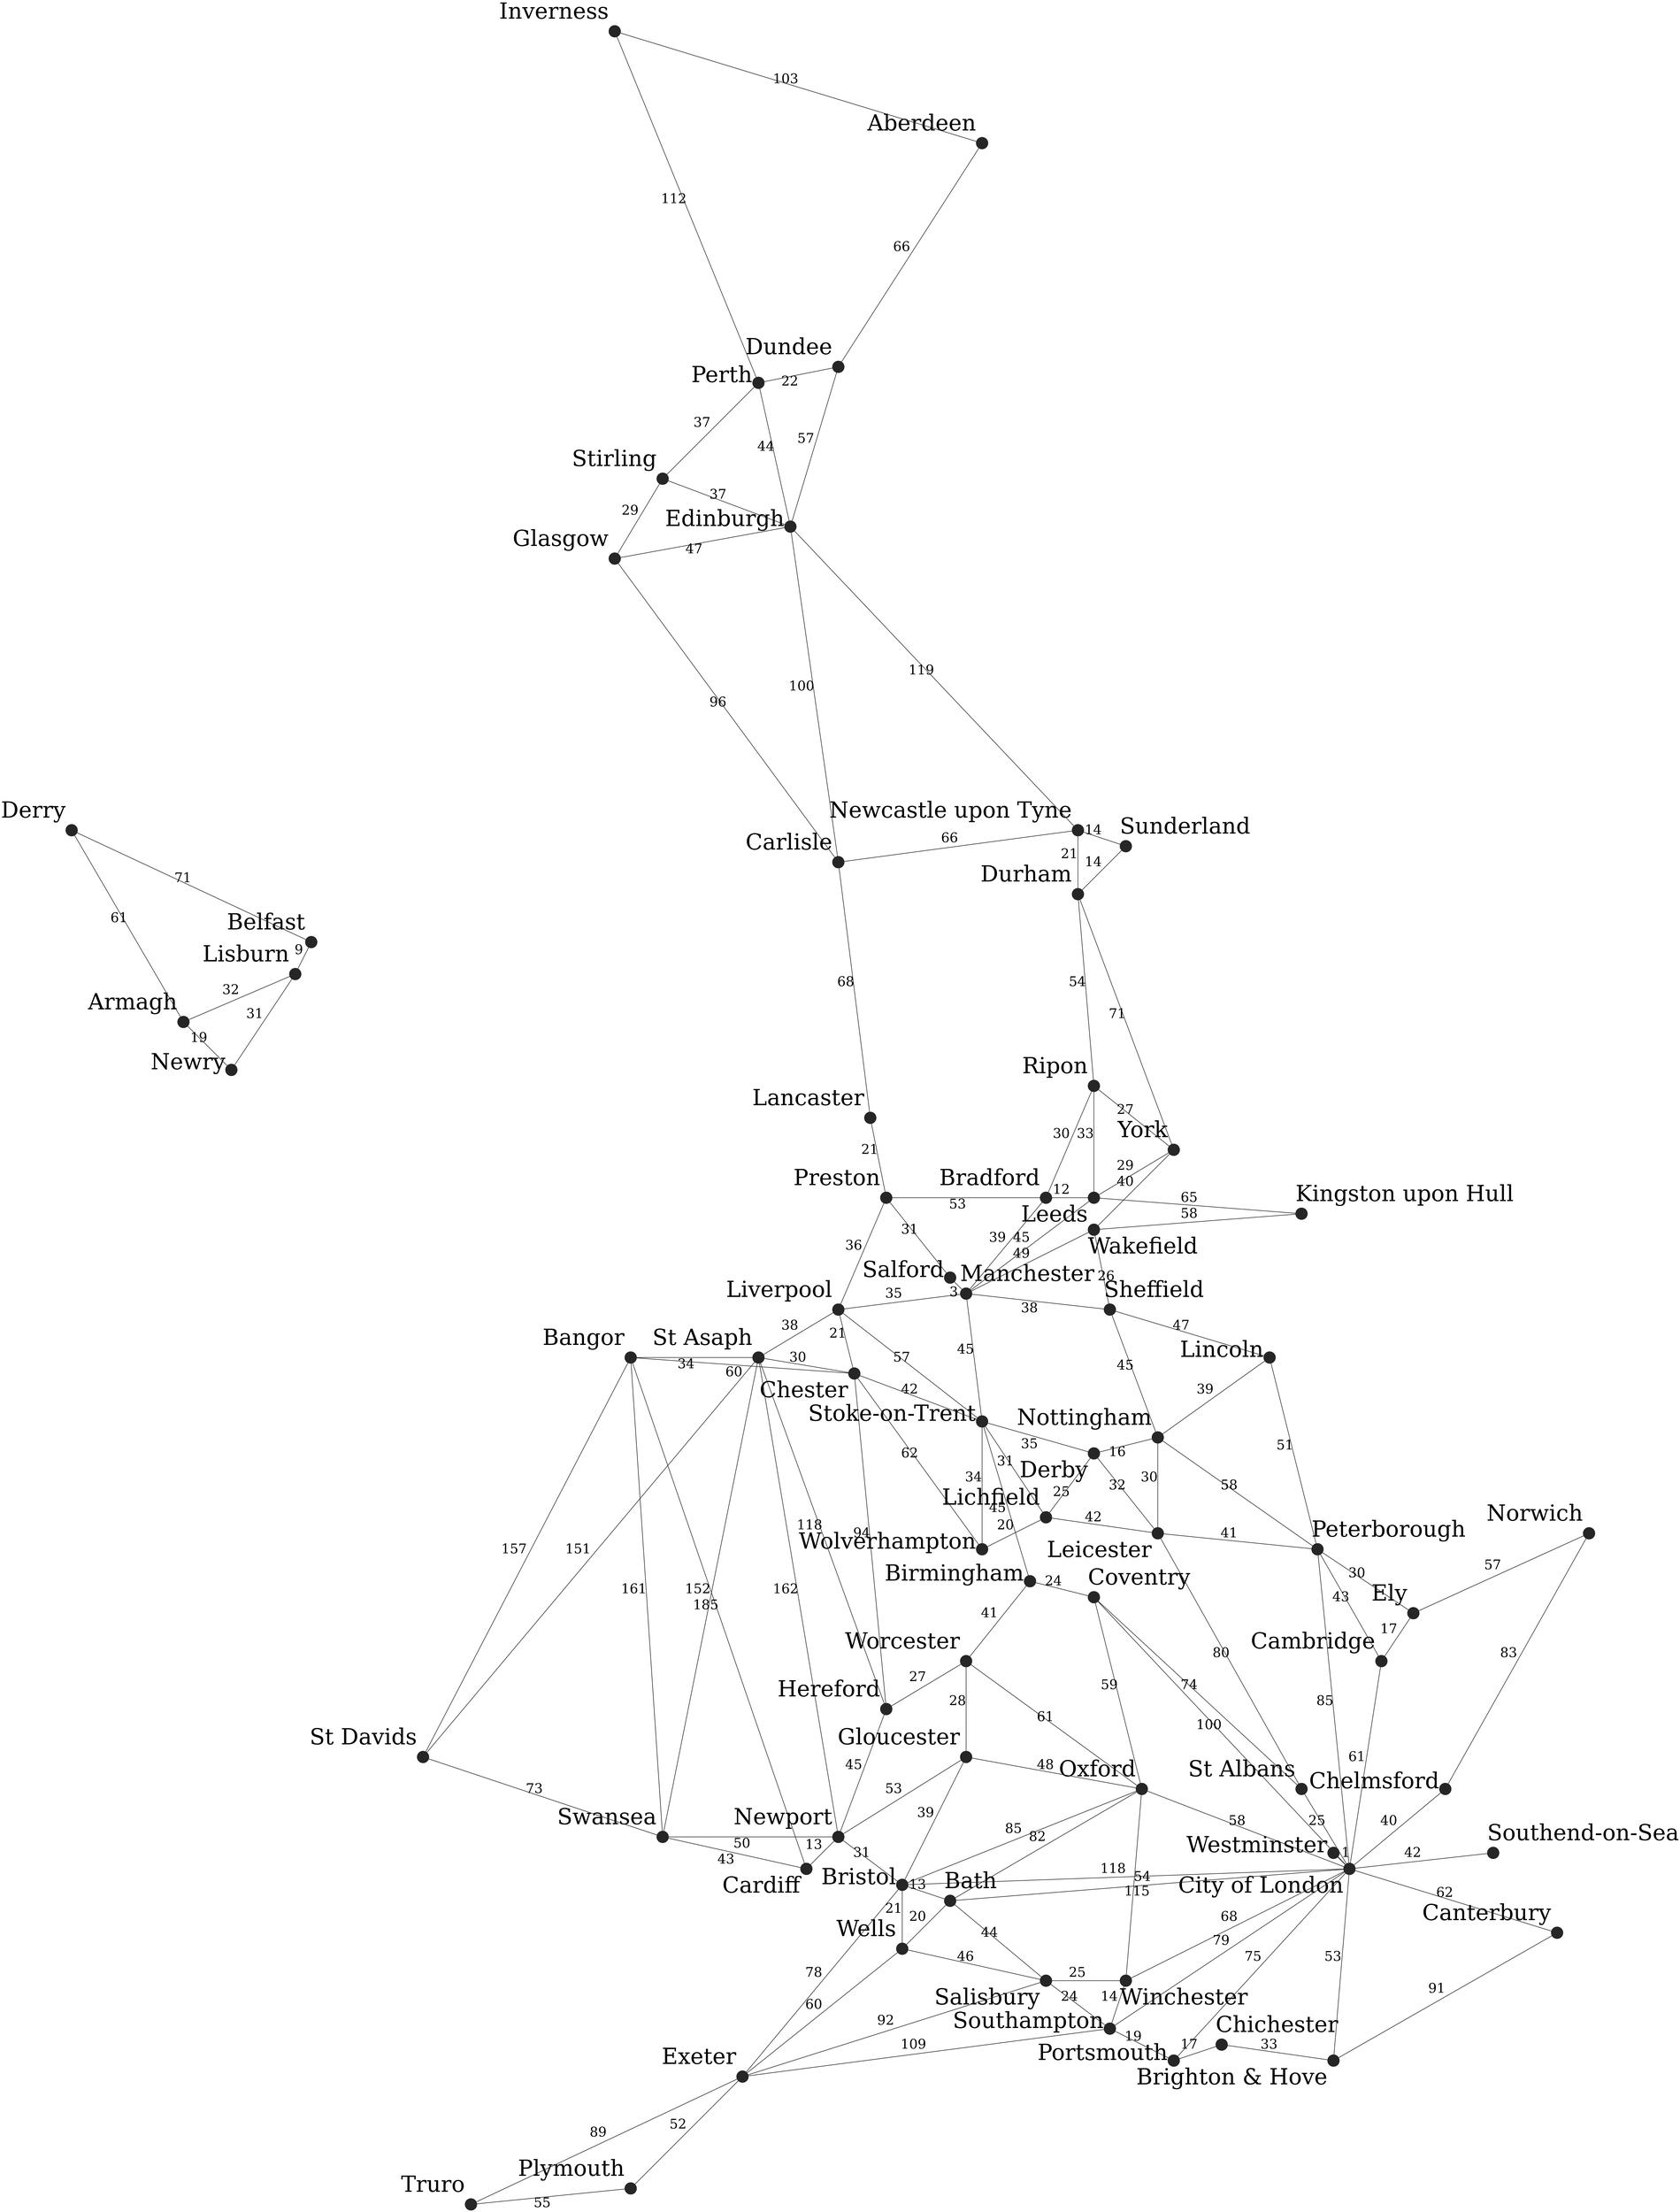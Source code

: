 graph "Cities in the United Kingdom" {

    graph [layout=fdp, bgcolor=white]
    node [shape=point, color=gray15, height=0.75, fontsize=100,]
    edge [color=gray15, penwidth=2.5, fontsize=60]

    subgraph northern_ireland {
        node [country="Northern Ireland"]
        armagh [year=1994, latitude=54.3499, longitude=-6.6546, xlabel="Armagh" pos="7,74!"]
        belfast [year=1888, latitude=54.596389, longitude=-5.93, xlabel="Belfast" pos="15,79!"]
        derry [year=1604, latitude=54.9975, longitude=-7.32, xlabel="Derry" pos="0,86!"]
        lisburn [year=2002, latitude=54.512, longitude=-6.031, xlabel="Lisburn" pos="14,77!"]
        newry [year=2002, latitude=54.176, longitude=-6.349, xlabel="Newry" pos="10,71!"]
    }

    subgraph wales {
        node [country="Wales"]
        bangor [year=0, latitude=53.228, longitude=-4.128, xlabel="Bangor" pos="35,53!"]
        cardiff [year=1905, latitude=51.481667, longitude=-3.179167, xlabel="Cardiff" pos="46,21!"]
        newport [year=2002, latitude=51.583333, longitude=-3, xlabel="Newport" pos="48,23!"]
        st_asaph [year=2012, latitude=53.258, longitude=-3.442, xlabel="St Asaph" pos="43,53!"]
        st_davids [year=1994, latitude=51.882, longitude=-5.269, xlabel="St Davids" pos="22,28!"]
        swansea [year=1969, latitude=51.616667, longitude=-3.95, xlabel="Swansea" pos="37,23!"]
    }

    subgraph scotland {
        node [country="Scotland"]
        aberdeen [year=1891, latitude=57.15, longitude=-2.11, xlabel="Aberdeen" pos="57,129!"]
        dundee [year=1889, latitude=56.462, longitude=-2.9707, xlabel="Dundee" pos="48,115!"]
        edinburgh [year=1329, latitude=55.953333, longitude=-3.189167, xlabel="Edinburgh" pos="45,105!"]
        glasgow [year=1492, latitude=55.861111, longitude=-4.25, xlabel="Glasgow" pos="34,103!"]
        inverness [year=2001, latitude=57.4778, longitude=-4.2247, xlabel="Inverness" pos="34,136!"]
        perth [year=2012, latitude=56.395833, longitude=-3.433333, xlabel="Perth" pos="43,114!"]
        stirling [year=2002, latitude=56.1166, longitude=-3.9369, xlabel="Stirling" pos="37,108!"]
    }

    subgraph england {
        node [country="England"]
        bath [year=1090, latitude=51.38, longitude=-2.36, xlabel="Bath" pos="55,19!"]
        birmingham [year=1889, latitude=52.48, longitude=-1.9025, xlabel="Birmingham" pos="60,39!"]
        bradford [year=1897, latitude=53.792, longitude=-1.754, xlabel="Bradford" pos="61,63!"]
        brighton [year=2001, latitude=50.827778, longitude=-0.152778, xlabel="Brighton & Hove" pos="79,9!"]
        bristol [year=1542, latitude=51.45, longitude=-2.583333, xlabel="Bristol" pos="52,20!"]
        cambridge [year=1951, latitude=52.205278, longitude=0.119167, xlabel="Cambridge" pos="82,34!"]
        canterbury [year=0, latitude=51.28, longitude=1.08, xlabel="Canterbury" pos="93,17!"]
        carlisle [year=1133, latitude=54.890833, longitude=-2.943889, xlabel="Carlisle" pos="48,84!"]
        chelmsford [year=2012, latitude=51.735278, longitude=0.479167, xlabel="Chelmsford" pos="86,26!"]
        chester [year=1541, latitude=53.19, longitude=-2.89, xlabel="Chester" pos="49,52!"]
        chichester [year=1075, latitude=50.8365, longitude=-0.7792, xlabel="Chichester" pos="72,10!"]
        coventry [year=1102, latitude=52.408056, longitude=-1.510556, xlabel="Coventry" pos="64,38!"]
        derby [year=1977, latitude=52.916667, longitude=-1.483333, xlabel="Derby" pos="64,47!"]
        durham [year=995, latitude=54.7761, longitude=-1.5733, xlabel="Durham" pos="63,82!"]
        ely [year=1109, latitude=52.398056, longitude=0.262222, xlabel="Ely" pos="84,37!"]
        exeter [year=0, latitude=50.725556, longitude=-3.526944, xlabel="Exeter" pos="42,8!"]
        gloucester [year=1541, latitude=51.864444, longitude=-2.244444, xlabel="Gloucester" pos="56,28!"]
        hereford [year=0, latitude=52.056, longitude=-2.716, xlabel="Hereford" pos="51,31!"]
        kingston [year=1897, latitude=53.744444, longitude=-0.3325, xlabel="Kingston upon Hull" pos="77,62!"]
        lancaster [year=1937, latitude=54.047, longitude=-2.801, xlabel="Lancaster" pos="50,68!"]
        leeds [year=1893, latitude=53.800268, longitude=-1.549721, xlabel="Leeds" pos="64,63!"]
        leicester [year=1919, latitude=52.634444, longitude=-1.131944, xlabel="Leicester" pos="68,42!"]
        lichfield [year=0, latitude=52.682, longitude=-1.829, xlabel="Lichfield" pos="61,43!"]
        lincoln [year=1072, latitude=53.228333, longitude=-0.538889, xlabel="Lincoln" pos="75,53!"]
        liverpool [year=1880, latitude=53.4075, longitude=-2.991944, xlabel="Liverpool" pos="48,56!"]
        london [year=0, latitude=51.507222, longitude=-0.1275, xlabel="City of London" pos="80,21!"]
        manchester [year=1853, latitude=53.479444, longitude=-2.245278, xlabel="Manchester" pos="56,57!"]
        newcastle [year=1882, latitude=54.98, longitude=-1.61, xlabel="Newcastle upon Tyne" pos="63,86!"]
        norwich [year=1094, latitude=52.63, longitude=1.297, xlabel="Norwich" pos="95,42!"]
        nottingham [year=1897, latitude=52.953333, longitude=-1.15, xlabel="Nottingham" pos="68,48!"]
        oxford [year=1542, latitude=51.751944, longitude=-1.257778, xlabel="Oxford" pos="67,26!"]
        peterborough [year=1541, latitude=52.5725, longitude=-0.243056, xlabel="Peterborough" pos="78,41!"]
        plymouth [year=1928, latitude=50.371389, longitude=-4.142222, xlabel="Plymouth" pos="35,1!"]
        portsmouth [year=1926, latitude=50.805833, longitude=-1.087222, xlabel="Portsmouth" pos="69,9!"]
        preston [year=2002, latitude=53.759, longitude=-2.699, xlabel="Preston" pos="51,63!"]
        ripon [year=1865, latitude=54.138, longitude=-1.524, xlabel="Ripon" pos="64,70!"]
        salford [year=1926, latitude=53.509722, longitude=-2.334444, xlabel="Salford" pos="55,58!"]
        salisbury [year=1227, latitude=51.07, longitude=-1.79, xlabel="Salisbury" pos="61,14!"]
        sheffield [year=1893, latitude=53.380368, longitude=-1.469701, xlabel="Sheffield" pos="65,56!"]
        southampton [year=1964, latitude=50.9025, longitude=-1.404167, xlabel="Southampton" pos="65,11!"]
        southend_on_sea [year=2022, latitude=51.55, longitude=0.71, xlabel="Southend-on-Sea" pos="89,22!"]
        st_albans [year=1877, latitude=51.783333, longitude=-0.333333, xlabel="St Albans" pos="77,26!"]
        stoke_on_trent [year=1925, latitude=53, longitude=-2.183333, xlabel="Stoke-on-Trent" pos="57,49!"]
        sunderland [year=1992, latitude=54.91, longitude=-1.385, xlabel="Sunderland" pos="66,85!"]
        truro [year=1877, latitude=50.26, longitude=-5.051, xlabel="Truro" pos="25,0!"]
        wakefield [year=1888, latitude=53.683, longitude=-1.499, xlabel="Wakefield" pos="64,61!"]
        wells [year=0, latitude=51.209444, longitude=-2.645, xlabel="Wells" pos="52,16!"]
        westminster [year=1540, latitude=51.512222, longitude=-0.163333, xlabel="Westminster" pos="79,22!"]
        winchester [year=0, latitude=51.062, longitude=-1.317, xlabel="Winchester" pos="66,14!"]
        wolverhampton [year=2001, latitude=52.583333, longitude=-2.133333, xlabel="Wolverhampton" pos="57,41!"]
        worcester [year=0, latitude=52.192, longitude=-2.22, xlabel="Worcester" pos="56,34!"]
        york [year=0, latitude=53.958333, longitude=-1.080278, xlabel="York" pos="69,66!"]
    }

    armagh -- derry [distance=61, label=61]
    armagh -- newry [distance=19, label=19]
    bangor -- cardiff [distance=185, label=185]
    bangor -- st_davids [distance=157, label=157]
    bath -- wells [distance=20, label=20]
    belfast -- derry [distance=71, label=71]
    brighton -- canterbury [distance=91, label=91]
    brighton -- chichester [distance=33, label=33]
    bristol -- bath [distance=13, label=13]
    bristol -- exeter [distance=78, label=78]
    bristol -- gloucester [distance=39, label=39]
    bristol -- newport [distance=31, label=31]
    bristol -- wells [distance=21, label=21]
    carlisle -- glasgow [distance=96, label=96]
    carlisle -- lancaster [distance=68, label=68]
    chester -- bangor [distance=60, label=60]
    chester -- hereford [distance=94, label=94]
    chester -- liverpool [distance=21, label=21]
    chester -- wolverhampton [distance=62, label=62]
    coventry -- birmingham [distance=24, label=24]
    coventry -- st_albans [distance=74, label=74]
    dundee -- aberdeen [distance=66, label=66]
    durham -- sunderland [distance=14, label=14]
    edinburgh -- carlisle [distance=100, label=100]
    edinburgh -- dundee [distance=57, label=57]
    edinburgh -- glasgow [distance=47, label=47]
    edinburgh -- newcastle [distance=119, label=119]
    edinburgh -- perth [distance=44, label=44]
    edinburgh -- stirling [distance=37, label=37]
    ely -- cambridge [distance=17, label=17]
    ely -- norwich [distance=57, label=57]
    exeter -- plymouth [distance=52, label=52]
    exeter -- salisbury [distance=92, label=92]
    exeter -- southampton [distance=109, label=109]
    exeter -- truro [distance=89, label=89]
    exeter -- wells [distance=60, label=60]
    inverness -- aberdeen [distance=103, label=103]
    leeds -- bradford [distance=12, label=12]
    leeds -- kingston [distance=65, label=65]
    leeds -- ripon [distance=33, label=33]
    leeds -- york [distance=29, label=29]
    leicester -- derby [distance=32, label=32]
    leicester -- lichfield [distance=42, label=42]
    leicester -- st_albans [distance=80, label=80]
    lichfield -- derby [distance=25, label=25]
    lichfield -- wolverhampton [distance=20, label=20]
    lisburn -- armagh [distance=32, label=32]
    lisburn -- belfast [distance=9, label=9]
    lisburn -- newry [distance=31, label=31]
    liverpool -- preston [distance=36, label=36]
    london -- bath [distance=115, label=115]
    london -- brighton [distance=53, label=53]
    london -- bristol [distance=118, label=118]
    london -- cambridge [distance=61, label=61]
    london -- canterbury [distance=62, label=62]
    london -- chelmsford [distance=40, label=40]
    london -- coventry [distance=100, label=100]
    london -- oxford [distance=58, label=58]
    london -- peterborough [distance=85, label=85]
    london -- portsmouth [distance=75, label=75]
    london -- southampton [distance=79, label=79]
    london -- southend_on_sea [distance=42, label=42]
    london -- st_albans [distance=25, label=25]
    london -- westminster [distance=1, label=1]
    london -- winchester [distance=68, label=68]
    manchester -- bradford [distance=39, label=39]
    manchester -- leeds [distance=45, label=45]
    manchester -- liverpool [distance=35, label=35]
    manchester -- salford [distance=3, label=3]
    manchester -- sheffield [distance=38, label=38]
    manchester -- wakefield [distance=49, label=49]
    newcastle -- carlisle [distance=66, label=66]
    newcastle -- durham [distance=21, label=21]
    newcastle -- sunderland [distance=14, label=14]
    newport -- cardiff [distance=13, label=13]
    newport -- gloucester [distance=53, label=53]
    newport -- hereford [distance=45, label=45]
    newport -- swansea [distance=50, label=50]
    norwich -- chelmsford [distance=83, label=83]
    nottingham -- derby [distance=16, label=16]
    nottingham -- leicester [distance=30, label=30]
    nottingham -- lincoln [distance=39, label=39]
    nottingham -- sheffield [distance=45, label=45]
    oxford -- bath [distance=82, label=82]
    oxford -- bristol [distance=85, label=85]
    oxford -- coventry [distance=59, label=59]
    oxford -- gloucester [distance=48, label=48]
    oxford -- winchester [distance=54, label=54]
    oxford -- worcester [distance=61, label=61]
    perth -- dundee [distance=22, label=22]
    perth -- inverness [distance=112, label=112]
    perth -- stirling [distance=37, label=37]
    peterborough -- cambridge [distance=43, label=43]
    peterborough -- ely [distance=30, label=30]
    peterborough -- leicester [distance=41, label=41]
    peterborough -- lincoln [distance=51, label=51]
    peterborough -- nottingham [distance=58, label=58]
    portsmouth -- chichester [distance=17, label=17]
    preston -- bradford [distance=53, label=53]
    preston -- lancaster [distance=21, label=21]
    preston -- salford [distance=31, label=31]
    ripon -- bradford [distance=30, label=30]
    ripon -- durham [distance=54, label=54]
    salisbury -- bath [distance=44, label=44]
    salisbury -- wells [distance=46, label=46]
    salisbury -- winchester [distance=25, label=25]
    sheffield -- lincoln [distance=47, label=47]
    southampton -- portsmouth [distance=19, label=19]
    southampton -- salisbury [distance=24, label=24]
    southampton -- winchester [distance=14, label=14]
    st_asaph -- bangor [distance=34, label=34]
    st_asaph -- chester [distance=30, label=30]
    st_asaph -- hereford [distance=118, label=118]
    st_asaph -- liverpool [distance=38, label=38]
    st_asaph -- newport [distance=162, label=162]
    st_asaph -- st_davids [distance=151, label=151]
    st_asaph -- swansea [distance=152, label=152]
    stirling -- glasgow [distance=29, label=29]
    stoke_on_trent -- birmingham [distance=45, label=45]
    stoke_on_trent -- chester [distance=42, label=42]
    stoke_on_trent -- derby [distance=35, label=35]
    stoke_on_trent -- lichfield [distance=31, label=31]
    stoke_on_trent -- liverpool [distance=57, label=57]
    stoke_on_trent -- manchester [distance=45, label=45]
    stoke_on_trent -- wolverhampton [distance=34, label=34]
    swansea -- bangor [distance=161, label=161]
    swansea -- cardiff [distance=43, label=43]
    swansea -- st_davids [distance=73, label=73]
    truro -- plymouth [distance=55, label=55]
    wakefield -- kingston [distance=58, label=58]
    wakefield -- sheffield [distance=26, label=26]
    worcester -- birmingham [distance=41, label=41]
    worcester -- gloucester [distance=28, label=28]
    worcester -- hereford [distance=27, label=27]
    york -- durham [distance=71, label=71]
    york -- ripon [distance=27, label=27]
    york -- wakefield [distance=40, label=40]
    
}
